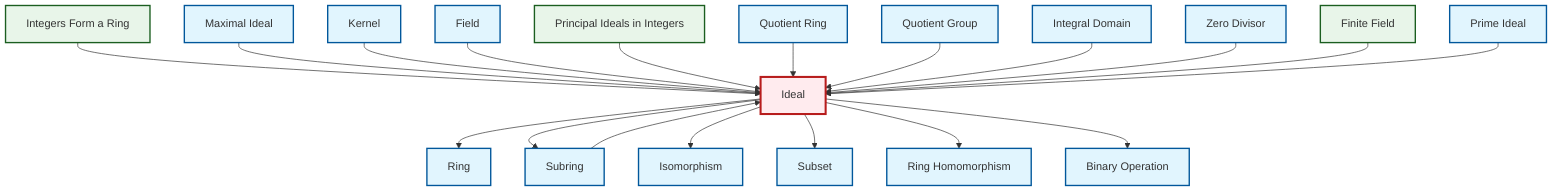 graph TD
    classDef definition fill:#e1f5fe,stroke:#01579b,stroke-width:2px
    classDef theorem fill:#f3e5f5,stroke:#4a148c,stroke-width:2px
    classDef axiom fill:#fff3e0,stroke:#e65100,stroke-width:2px
    classDef example fill:#e8f5e9,stroke:#1b5e20,stroke-width:2px
    classDef current fill:#ffebee,stroke:#b71c1c,stroke-width:3px
    def-isomorphism["Isomorphism"]:::definition
    def-binary-operation["Binary Operation"]:::definition
    ex-principal-ideal["Principal Ideals in Integers"]:::example
    def-integral-domain["Integral Domain"]:::definition
    def-subset["Subset"]:::definition
    def-ring-homomorphism["Ring Homomorphism"]:::definition
    def-field["Field"]:::definition
    def-zero-divisor["Zero Divisor"]:::definition
    def-subring["Subring"]:::definition
    def-ring["Ring"]:::definition
    def-kernel["Kernel"]:::definition
    def-maximal-ideal["Maximal Ideal"]:::definition
    ex-finite-field["Finite Field"]:::example
    ex-integers-ring["Integers Form a Ring"]:::example
    def-quotient-group["Quotient Group"]:::definition
    def-ideal["Ideal"]:::definition
    def-quotient-ring["Quotient Ring"]:::definition
    def-prime-ideal["Prime Ideal"]:::definition
    ex-integers-ring --> def-ideal
    def-maximal-ideal --> def-ideal
    def-kernel --> def-ideal
    def-ideal --> def-ring
    def-ideal --> def-subring
    def-field --> def-ideal
    ex-principal-ideal --> def-ideal
    def-quotient-ring --> def-ideal
    def-subring --> def-ideal
    def-quotient-group --> def-ideal
    def-ideal --> def-isomorphism
    def-integral-domain --> def-ideal
    def-zero-divisor --> def-ideal
    ex-finite-field --> def-ideal
    def-ideal --> def-subset
    def-ideal --> def-ring-homomorphism
    def-ideal --> def-binary-operation
    def-prime-ideal --> def-ideal
    class def-ideal current